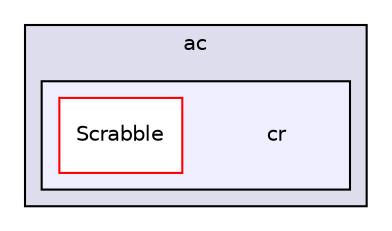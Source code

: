 digraph "src/tec/ac/cr" {
  compound=true
  node [ fontsize="10", fontname="Helvetica"];
  edge [ labelfontsize="10", labelfontname="Helvetica"];
  subgraph clusterdir_df744f48b7aef556d0f9192bf9af578e {
    graph [ bgcolor="#ddddee", pencolor="black", label="ac" fontname="Helvetica", fontsize="10", URL="dir_df744f48b7aef556d0f9192bf9af578e.html"]
  subgraph clusterdir_b05ce02602fa745a0813da0835b2027e {
    graph [ bgcolor="#eeeeff", pencolor="black", label="" URL="dir_b05ce02602fa745a0813da0835b2027e.html"];
    dir_b05ce02602fa745a0813da0835b2027e [shape=plaintext label="cr"];
    dir_7ed4e8aca8f68cf7112f9b31e1e5dac6 [shape=box label="Scrabble" color="red" fillcolor="white" style="filled" URL="dir_7ed4e8aca8f68cf7112f9b31e1e5dac6.html"];
  }
  }
}
